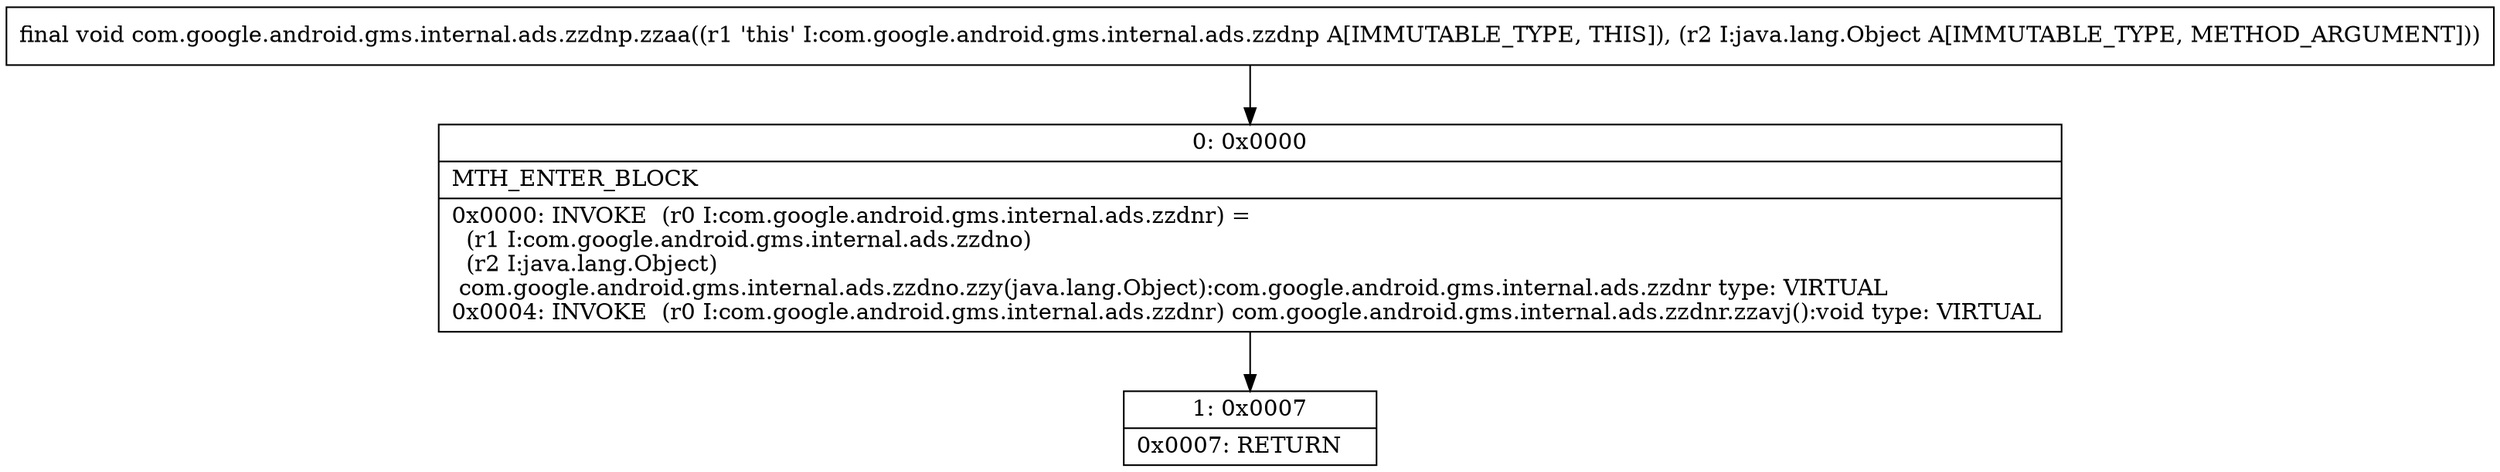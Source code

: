digraph "CFG forcom.google.android.gms.internal.ads.zzdnp.zzaa(Ljava\/lang\/Object;)V" {
Node_0 [shape=record,label="{0\:\ 0x0000|MTH_ENTER_BLOCK\l|0x0000: INVOKE  (r0 I:com.google.android.gms.internal.ads.zzdnr) = \l  (r1 I:com.google.android.gms.internal.ads.zzdno)\l  (r2 I:java.lang.Object)\l com.google.android.gms.internal.ads.zzdno.zzy(java.lang.Object):com.google.android.gms.internal.ads.zzdnr type: VIRTUAL \l0x0004: INVOKE  (r0 I:com.google.android.gms.internal.ads.zzdnr) com.google.android.gms.internal.ads.zzdnr.zzavj():void type: VIRTUAL \l}"];
Node_1 [shape=record,label="{1\:\ 0x0007|0x0007: RETURN   \l}"];
MethodNode[shape=record,label="{final void com.google.android.gms.internal.ads.zzdnp.zzaa((r1 'this' I:com.google.android.gms.internal.ads.zzdnp A[IMMUTABLE_TYPE, THIS]), (r2 I:java.lang.Object A[IMMUTABLE_TYPE, METHOD_ARGUMENT])) }"];
MethodNode -> Node_0;
Node_0 -> Node_1;
}

